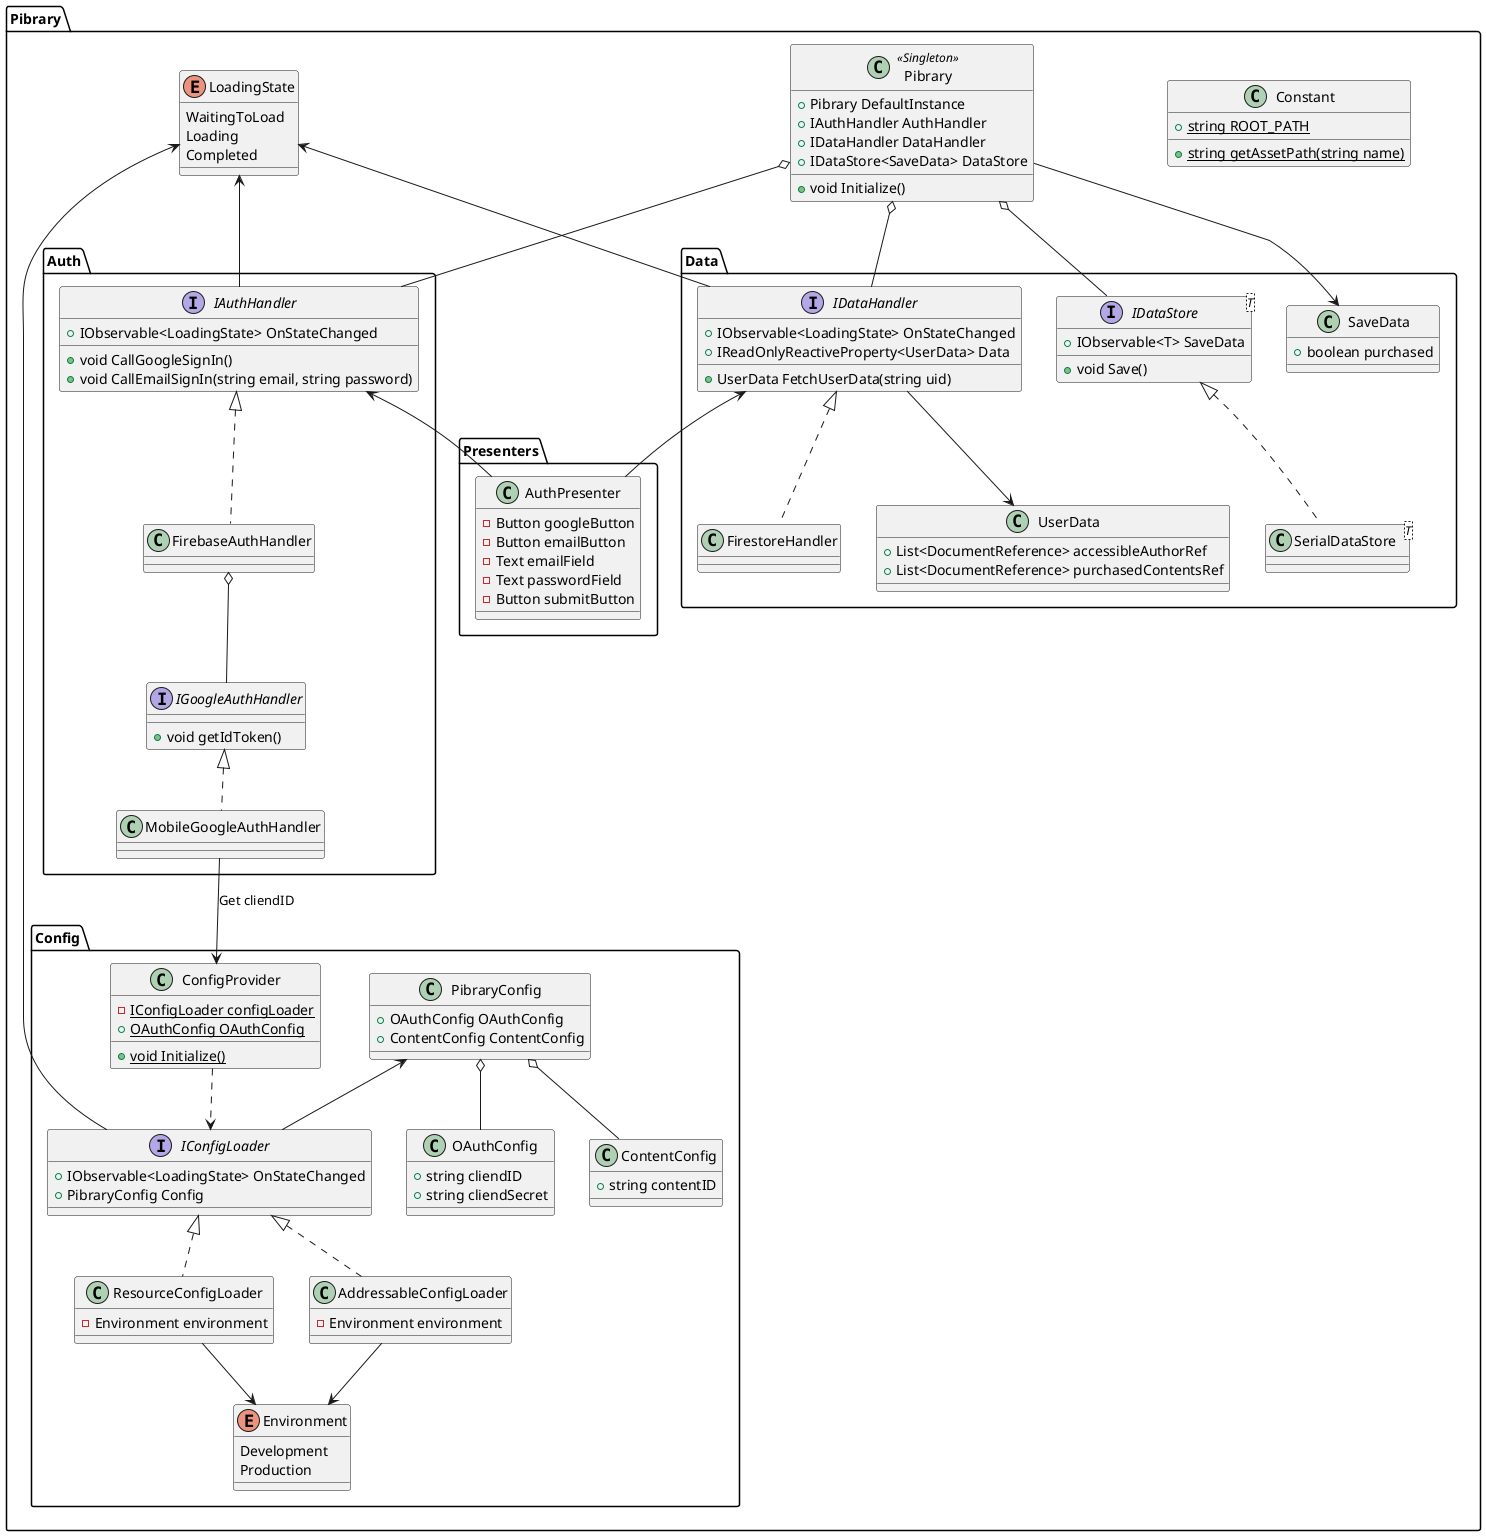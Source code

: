 @startuml pibrary-for-unity
namespace Pibrary {
    class Constant {
        {static} + string ROOT_PATH
        {static} + string getAssetPath(string name)
    }

    class Pibrary<<Singleton>> {
        + Pibrary DefaultInstance
        + IAuthHandler AuthHandler
        + IDataHandler DataHandler
        + IDataStore<SaveData> DataStore
        + void Initialize()
        
    }

    enum LoadingState {
        WaitingToLoad
        Loading
        Completed
    }
}

namespace Pibrary.Config {
    enum Environment
    {
        Development
        Production
    }

    interface IConfigLoader {
        + IObservable<LoadingState> OnStateChanged
        + PibraryConfig Config
    }

    class AddressableConfigLoader implements IConfigLoader {
        - Environment environment
    }

    class ResourceConfigLoader implements IConfigLoader {
        - Environment environment
    }

    class ConfigProvider {
        {static} - IConfigLoader configLoader
        {static} + OAuthConfig OAuthConfig
        {static} + void Initialize()
    }

    class PibraryConfig {
        + OAuthConfig OAuthConfig
        + ContentConfig ContentConfig
    }

    class OAuthConfig {
        + string cliendID
        + string cliendSecret
    }

    class ContentConfig {
        + string contentID
    }

    PibraryConfig <-- IConfigLoader
    ConfigProvider ..> IConfigLoader
    PibraryConfig o-- ContentConfig
    PibraryConfig o-- OAuthConfig
    Environment <-u- AddressableConfigLoader
    Environment <-u- ResourceConfigLoader
}

namespace Pibrary.Auth {
    interface IAuthHandler {
        + IObservable<LoadingState> OnStateChanged 
        + void CallGoogleSignIn()
        + void CallEmailSignIn(string email, string password)
    }

    class FirebaseAuthHandler implements IAuthHandler {

    }

    interface IGoogleAuthHandler {
        + void getIdToken()
    }
    
    class MobileGoogleAuthHandler implements IGoogleAuthHandler {

    }

    FirebaseAuthHandler o-- IGoogleAuthHandler
}

namespace Pibrary.Data {
    class UserData {
        + List<DocumentReference> accessibleAuthorRef
        + List<DocumentReference> purchasedContentsRef
    }

    class SaveData {
        + boolean purchased
    }

    interface IDataHandler {
        + IObservable<LoadingState> OnStateChanged 
        + IReadOnlyReactiveProperty<UserData> Data
        + UserData FetchUserData(string uid)
    }

    class FirestoreHandler implements IDataHandler {

    }

    interface IDataStore<T> {
        + IObservable<T> SaveData
        + void Save()
    }

    class SerialDataStore<T> implements IDataStore {

    }

    UserData <-u- IDataHandler
}

namespace Pibrary.Presenters {
    class AuthPresenter {
        - Button googleButton
        - Button emailButton
        - Text emailField
        - Text passwordField
        - Button submitButton
    }
}

Pibrary.Pibrary o-- Pibrary.Auth.IAuthHandler
Pibrary.Pibrary o-- Pibrary.Data.IDataHandler
Pibrary.Pibrary o-- Pibrary.Data.IDataStore
Pibrary.Auth.IAuthHandler <-- Pibrary.Presenters.AuthPresenter
Pibrary.Data.IDataHandler <-- Pibrary.Presenters.AuthPresenter
Pibrary.Data.SaveData <-- Pibrary.Pibrary
Pibrary.LoadingState <-- Pibrary.Data.IDataHandler
Pibrary.LoadingState <-- Pibrary.Auth.IAuthHandler
Pibrary.LoadingState <-- Pibrary.Config.IConfigLoader
Pibrary.Auth.MobileGoogleAuthHandler --> Pibrary.Config.ConfigProvider : Get cliendID
@enduml